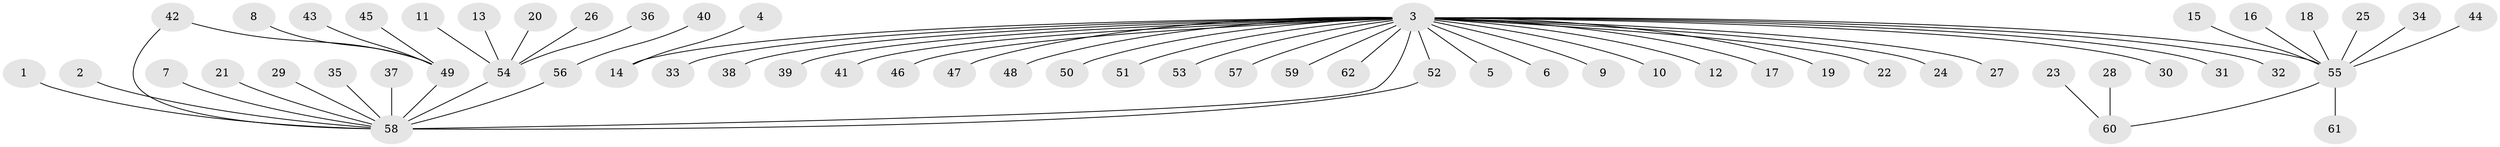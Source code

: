 // original degree distribution, {12: 0.008264462809917356, 23: 0.008264462809917356, 9: 0.01652892561983471, 10: 0.008264462809917356, 2: 0.19834710743801653, 1: 0.6446280991735537, 7: 0.008264462809917356, 3: 0.049586776859504134, 4: 0.03305785123966942, 5: 0.008264462809917356, 11: 0.008264462809917356, 6: 0.008264462809917356}
// Generated by graph-tools (version 1.1) at 2025/26/03/09/25 03:26:06]
// undirected, 62 vertices, 63 edges
graph export_dot {
graph [start="1"]
  node [color=gray90,style=filled];
  1;
  2;
  3;
  4;
  5;
  6;
  7;
  8;
  9;
  10;
  11;
  12;
  13;
  14;
  15;
  16;
  17;
  18;
  19;
  20;
  21;
  22;
  23;
  24;
  25;
  26;
  27;
  28;
  29;
  30;
  31;
  32;
  33;
  34;
  35;
  36;
  37;
  38;
  39;
  40;
  41;
  42;
  43;
  44;
  45;
  46;
  47;
  48;
  49;
  50;
  51;
  52;
  53;
  54;
  55;
  56;
  57;
  58;
  59;
  60;
  61;
  62;
  1 -- 58 [weight=1.0];
  2 -- 58 [weight=1.0];
  3 -- 5 [weight=1.0];
  3 -- 6 [weight=1.0];
  3 -- 9 [weight=1.0];
  3 -- 10 [weight=1.0];
  3 -- 12 [weight=1.0];
  3 -- 14 [weight=1.0];
  3 -- 17 [weight=1.0];
  3 -- 19 [weight=1.0];
  3 -- 22 [weight=1.0];
  3 -- 24 [weight=1.0];
  3 -- 27 [weight=1.0];
  3 -- 30 [weight=1.0];
  3 -- 31 [weight=1.0];
  3 -- 32 [weight=1.0];
  3 -- 33 [weight=1.0];
  3 -- 38 [weight=1.0];
  3 -- 39 [weight=1.0];
  3 -- 41 [weight=1.0];
  3 -- 46 [weight=1.0];
  3 -- 47 [weight=1.0];
  3 -- 48 [weight=1.0];
  3 -- 50 [weight=1.0];
  3 -- 51 [weight=1.0];
  3 -- 52 [weight=2.0];
  3 -- 53 [weight=2.0];
  3 -- 55 [weight=1.0];
  3 -- 57 [weight=1.0];
  3 -- 58 [weight=1.0];
  3 -- 59 [weight=1.0];
  3 -- 62 [weight=1.0];
  4 -- 14 [weight=1.0];
  7 -- 58 [weight=1.0];
  8 -- 49 [weight=1.0];
  11 -- 54 [weight=1.0];
  13 -- 54 [weight=1.0];
  15 -- 55 [weight=1.0];
  16 -- 55 [weight=1.0];
  18 -- 55 [weight=1.0];
  20 -- 54 [weight=1.0];
  21 -- 58 [weight=1.0];
  23 -- 60 [weight=1.0];
  25 -- 55 [weight=1.0];
  26 -- 54 [weight=1.0];
  28 -- 60 [weight=1.0];
  29 -- 58 [weight=1.0];
  34 -- 55 [weight=1.0];
  35 -- 58 [weight=1.0];
  36 -- 54 [weight=1.0];
  37 -- 58 [weight=1.0];
  40 -- 56 [weight=1.0];
  42 -- 49 [weight=1.0];
  42 -- 58 [weight=1.0];
  43 -- 49 [weight=1.0];
  44 -- 55 [weight=1.0];
  45 -- 49 [weight=1.0];
  49 -- 58 [weight=3.0];
  52 -- 58 [weight=1.0];
  54 -- 58 [weight=1.0];
  55 -- 60 [weight=1.0];
  55 -- 61 [weight=1.0];
  56 -- 58 [weight=1.0];
}
